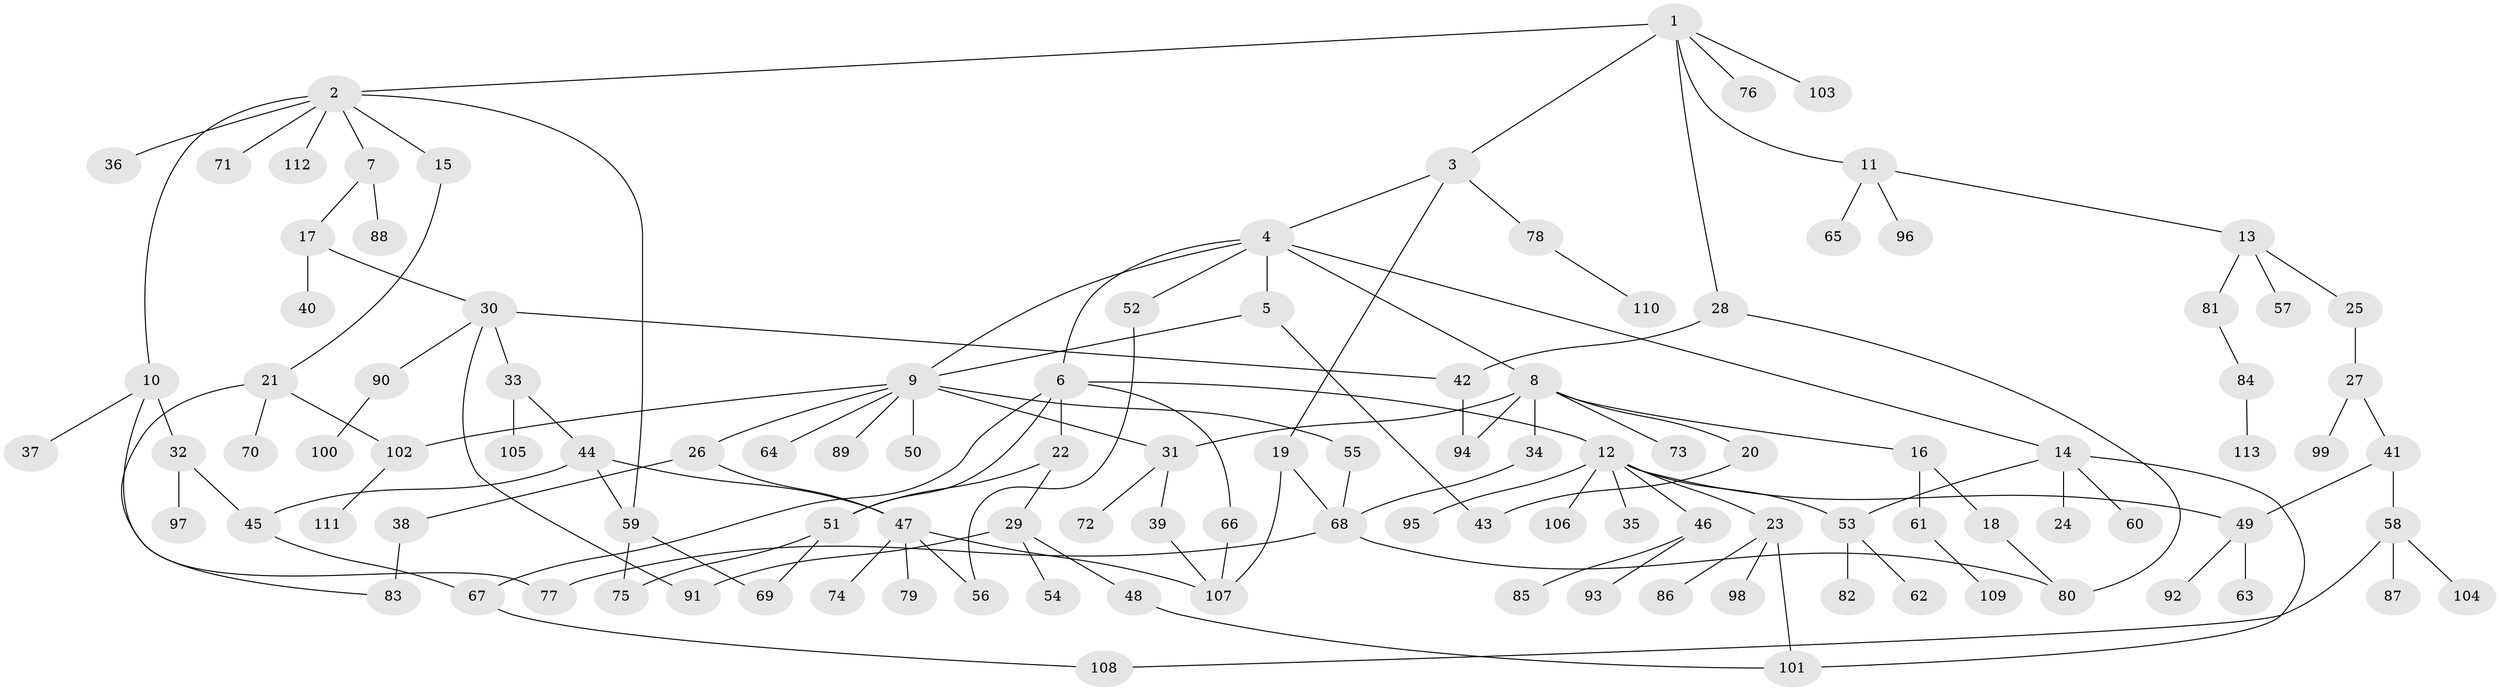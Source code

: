 // coarse degree distribution, {4: 0.14705882352941177, 5: 0.11764705882352941, 7: 0.08823529411764706, 6: 0.029411764705882353, 2: 0.29411764705882354, 3: 0.17647058823529413, 1: 0.14705882352941177}
// Generated by graph-tools (version 1.1) at 2025/49/03/04/25 22:49:04]
// undirected, 113 vertices, 141 edges
graph export_dot {
  node [color=gray90,style=filled];
  1;
  2;
  3;
  4;
  5;
  6;
  7;
  8;
  9;
  10;
  11;
  12;
  13;
  14;
  15;
  16;
  17;
  18;
  19;
  20;
  21;
  22;
  23;
  24;
  25;
  26;
  27;
  28;
  29;
  30;
  31;
  32;
  33;
  34;
  35;
  36;
  37;
  38;
  39;
  40;
  41;
  42;
  43;
  44;
  45;
  46;
  47;
  48;
  49;
  50;
  51;
  52;
  53;
  54;
  55;
  56;
  57;
  58;
  59;
  60;
  61;
  62;
  63;
  64;
  65;
  66;
  67;
  68;
  69;
  70;
  71;
  72;
  73;
  74;
  75;
  76;
  77;
  78;
  79;
  80;
  81;
  82;
  83;
  84;
  85;
  86;
  87;
  88;
  89;
  90;
  91;
  92;
  93;
  94;
  95;
  96;
  97;
  98;
  99;
  100;
  101;
  102;
  103;
  104;
  105;
  106;
  107;
  108;
  109;
  110;
  111;
  112;
  113;
  1 -- 2;
  1 -- 3;
  1 -- 11;
  1 -- 28;
  1 -- 76;
  1 -- 103;
  2 -- 7;
  2 -- 10;
  2 -- 15;
  2 -- 36;
  2 -- 71;
  2 -- 112;
  2 -- 59;
  3 -- 4;
  3 -- 19;
  3 -- 78;
  4 -- 5;
  4 -- 6;
  4 -- 8;
  4 -- 9;
  4 -- 14;
  4 -- 52;
  5 -- 43;
  5 -- 9;
  6 -- 12;
  6 -- 22;
  6 -- 51;
  6 -- 66;
  6 -- 67;
  7 -- 17;
  7 -- 88;
  8 -- 16;
  8 -- 20;
  8 -- 34;
  8 -- 73;
  8 -- 31;
  8 -- 94;
  9 -- 26;
  9 -- 31;
  9 -- 50;
  9 -- 55;
  9 -- 64;
  9 -- 89;
  9 -- 102;
  10 -- 32;
  10 -- 37;
  10 -- 77;
  11 -- 13;
  11 -- 65;
  11 -- 96;
  12 -- 23;
  12 -- 35;
  12 -- 46;
  12 -- 53;
  12 -- 95;
  12 -- 106;
  12 -- 49;
  13 -- 25;
  13 -- 57;
  13 -- 81;
  14 -- 24;
  14 -- 60;
  14 -- 101;
  14 -- 53;
  15 -- 21;
  16 -- 18;
  16 -- 61;
  17 -- 30;
  17 -- 40;
  18 -- 80;
  19 -- 68;
  19 -- 107;
  20 -- 43;
  21 -- 70;
  21 -- 102;
  21 -- 83;
  22 -- 29;
  22 -- 51;
  23 -- 86;
  23 -- 98;
  23 -- 101;
  25 -- 27;
  26 -- 38;
  26 -- 47;
  27 -- 41;
  27 -- 99;
  28 -- 80;
  28 -- 42;
  29 -- 48;
  29 -- 54;
  29 -- 91;
  30 -- 33;
  30 -- 42;
  30 -- 90;
  30 -- 91;
  31 -- 39;
  31 -- 72;
  32 -- 45;
  32 -- 97;
  33 -- 44;
  33 -- 105;
  34 -- 68;
  38 -- 83;
  39 -- 107;
  41 -- 49;
  41 -- 58;
  42 -- 94;
  44 -- 47;
  44 -- 59;
  44 -- 45;
  45 -- 67;
  46 -- 85;
  46 -- 93;
  47 -- 56;
  47 -- 74;
  47 -- 79;
  47 -- 107;
  48 -- 101;
  49 -- 63;
  49 -- 92;
  51 -- 75;
  51 -- 69;
  52 -- 56;
  53 -- 62;
  53 -- 82;
  55 -- 68;
  58 -- 87;
  58 -- 104;
  58 -- 108;
  59 -- 69;
  59 -- 75;
  61 -- 109;
  66 -- 107;
  67 -- 108;
  68 -- 80;
  68 -- 77;
  78 -- 110;
  81 -- 84;
  84 -- 113;
  90 -- 100;
  102 -- 111;
}
